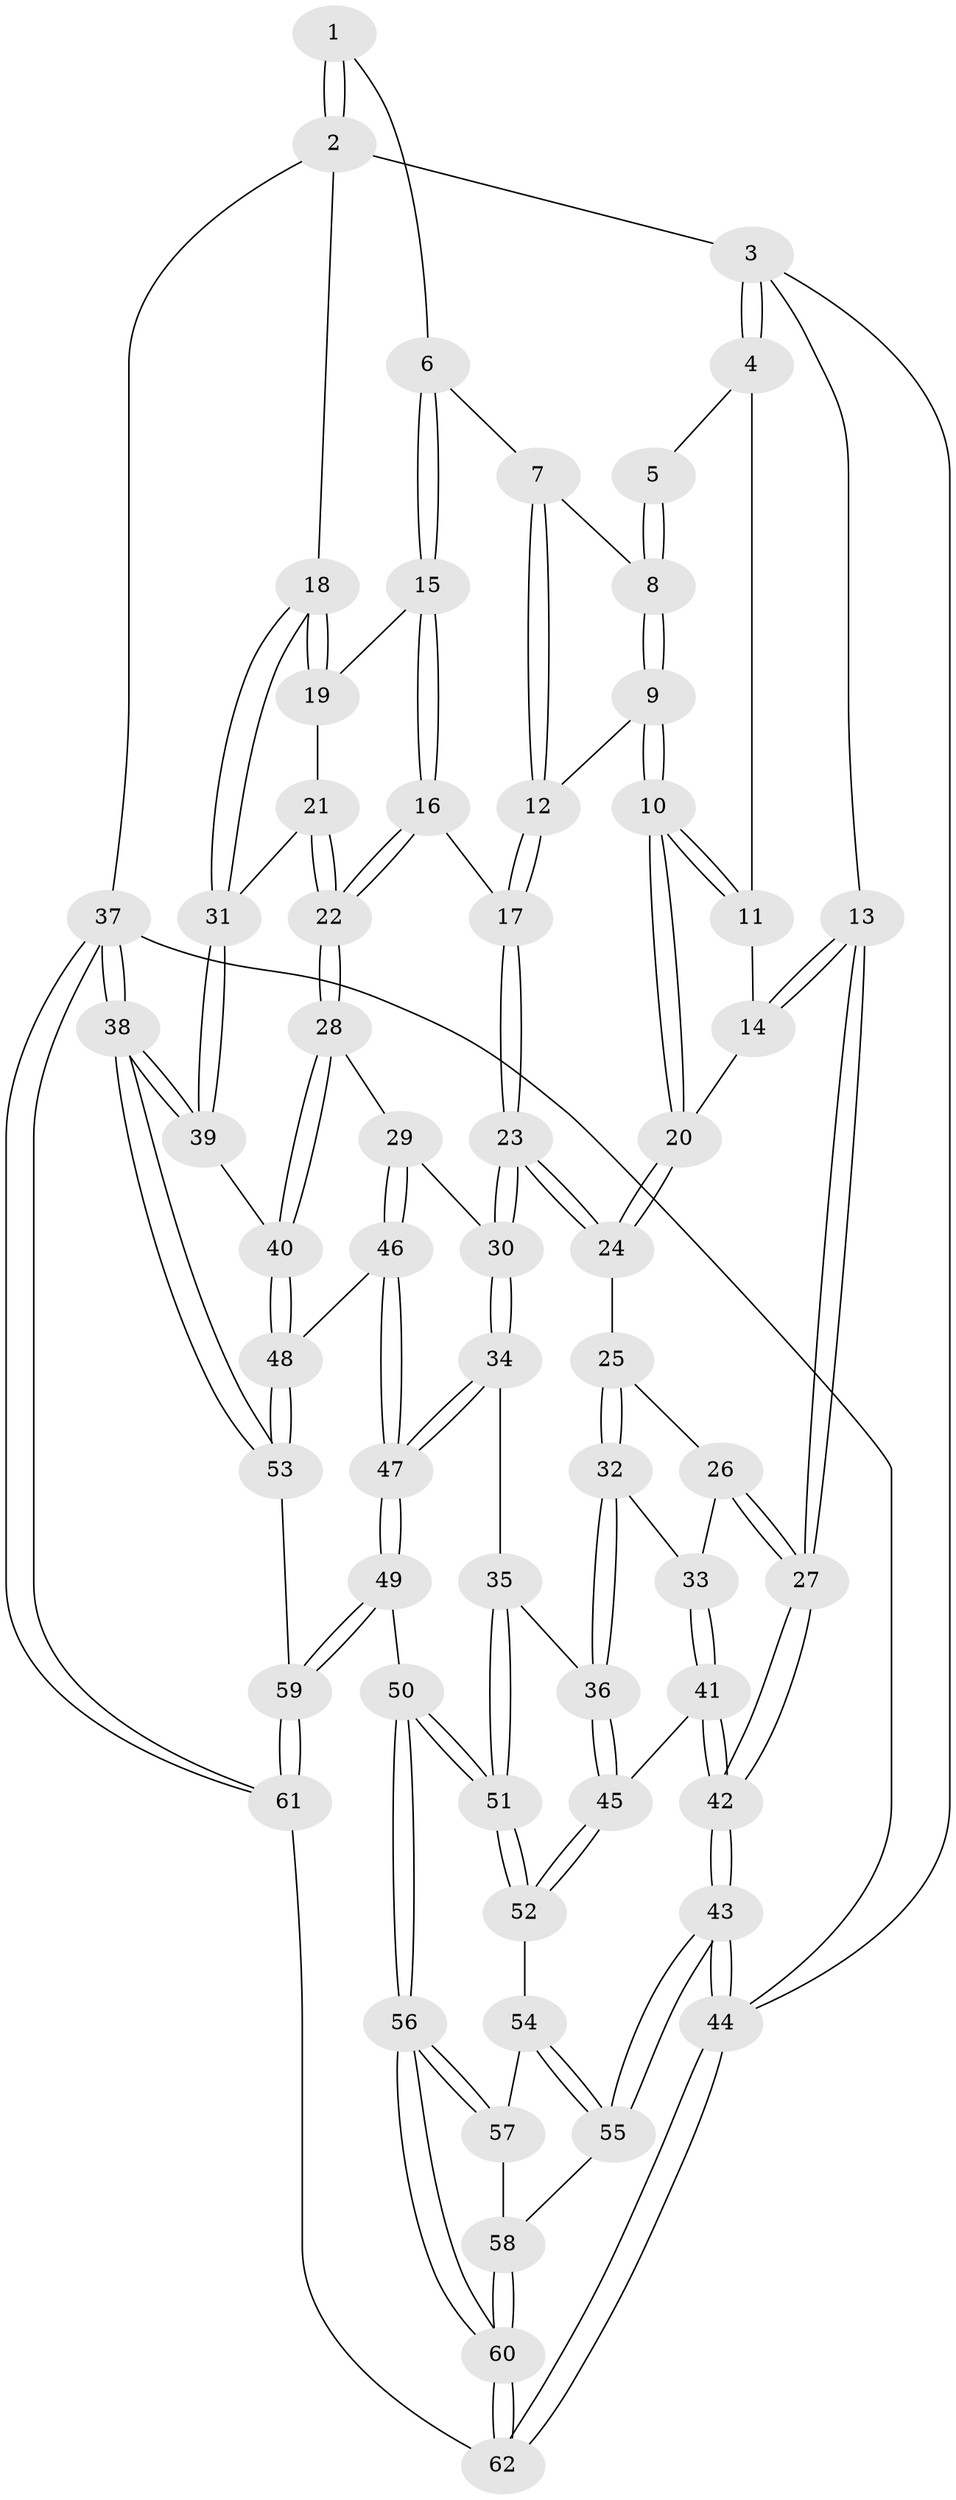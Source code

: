 // coarse degree distribution, {4: 0.2571428571428571, 5: 0.5428571428571428, 2: 0.02857142857142857, 3: 0.14285714285714285, 6: 0.02857142857142857}
// Generated by graph-tools (version 1.1) at 2025/24/03/03/25 07:24:38]
// undirected, 62 vertices, 152 edges
graph export_dot {
graph [start="1"]
  node [color=gray90,style=filled];
  1 [pos="+0.7278336222130688+0"];
  2 [pos="+1+0"];
  3 [pos="+0+0"];
  4 [pos="+0.2810486631205082+0"];
  5 [pos="+0.41228844732615333+0"];
  6 [pos="+0.6191479588483708+0.05812045267871951"];
  7 [pos="+0.5795787275418177+0.06795201587353332"];
  8 [pos="+0.4845320895203919+0.03599896553675553"];
  9 [pos="+0.41236015425474265+0.13015081056397787"];
  10 [pos="+0.29058080253598334+0.11116736740850956"];
  11 [pos="+0.2798658788668743+0"];
  12 [pos="+0.47203419923426654+0.1690643742906411"];
  13 [pos="+0+0.027664282906998117"];
  14 [pos="+0.03601364700653587+0.08024966946164208"];
  15 [pos="+0.6615684005344582+0.14970508033637775"];
  16 [pos="+0.6487548860572695+0.19084253235937004"];
  17 [pos="+0.5051204537368871+0.2309065584295833"];
  18 [pos="+1+0"];
  19 [pos="+0.7027919885786558+0.1428789440411003"];
  20 [pos="+0.2641702459894948+0.15318624445621506"];
  21 [pos="+0.8371540199392369+0.26368059175396275"];
  22 [pos="+0.7183172057417734+0.341431708028254"];
  23 [pos="+0.47456538611197896+0.3590089747044849"];
  24 [pos="+0.2392941468216958+0.25239243076012957"];
  25 [pos="+0.23039324590252078+0.2608766404034225"];
  26 [pos="+0.00963087858957441+0.2591367732527217"];
  27 [pos="+0+0.20287275354647938"];
  28 [pos="+0.6990658887228314+0.3942428140504393"];
  29 [pos="+0.6371152271626319+0.399050295923536"];
  30 [pos="+0.4809727558876176+0.3735172857288"];
  31 [pos="+1+0.14664027798650103"];
  32 [pos="+0.21788637766804805+0.3697919909039395"];
  33 [pos="+0.09342345169134203+0.42089709537663417"];
  34 [pos="+0.4697294438820537+0.39640330002098173"];
  35 [pos="+0.31632916915197823+0.4909940060576201"];
  36 [pos="+0.25275339829858795+0.478022203352899"];
  37 [pos="+1+1"];
  38 [pos="+1+1"];
  39 [pos="+1+0.39943633027777026"];
  40 [pos="+0.7684896087622911+0.4993183953810643"];
  41 [pos="+0.050560723580498075+0.4930770352385623"];
  42 [pos="+0+0.5546806053566736"];
  43 [pos="+0+0.7250634834855013"];
  44 [pos="+0+1"];
  45 [pos="+0.19052280643588224+0.5484506963345162"];
  46 [pos="+0.5214328279628019+0.6667057938084562"];
  47 [pos="+0.5054440464905278+0.6716719632530948"];
  48 [pos="+0.757302194034611+0.6395683620289778"];
  49 [pos="+0.4935248044352266+0.6824229982727025"];
  50 [pos="+0.4397921122483818+0.7093874446319052"];
  51 [pos="+0.42038818793963373+0.6825000420634488"];
  52 [pos="+0.19031494216450423+0.5558349450128034"];
  53 [pos="+0.8230516211765175+0.7175998669361112"];
  54 [pos="+0.16531594575896438+0.666519419096582"];
  55 [pos="+0+0.7257884840375934"];
  56 [pos="+0.3561678439113663+0.8239239052728775"];
  57 [pos="+0.2116524430047894+0.7160380411882846"];
  58 [pos="+0.07666512956693125+0.8261415920309313"];
  59 [pos="+0.6353677997781364+0.8424188413141686"];
  60 [pos="+0.3378709010233103+1"];
  61 [pos="+0.6041701468381288+1"];
  62 [pos="+0.3393191718958187+1"];
  1 -- 2;
  1 -- 2;
  1 -- 6;
  2 -- 3;
  2 -- 18;
  2 -- 37;
  3 -- 4;
  3 -- 4;
  3 -- 13;
  3 -- 44;
  4 -- 5;
  4 -- 11;
  5 -- 8;
  5 -- 8;
  6 -- 7;
  6 -- 15;
  6 -- 15;
  7 -- 8;
  7 -- 12;
  7 -- 12;
  8 -- 9;
  8 -- 9;
  9 -- 10;
  9 -- 10;
  9 -- 12;
  10 -- 11;
  10 -- 11;
  10 -- 20;
  10 -- 20;
  11 -- 14;
  12 -- 17;
  12 -- 17;
  13 -- 14;
  13 -- 14;
  13 -- 27;
  13 -- 27;
  14 -- 20;
  15 -- 16;
  15 -- 16;
  15 -- 19;
  16 -- 17;
  16 -- 22;
  16 -- 22;
  17 -- 23;
  17 -- 23;
  18 -- 19;
  18 -- 19;
  18 -- 31;
  18 -- 31;
  19 -- 21;
  20 -- 24;
  20 -- 24;
  21 -- 22;
  21 -- 22;
  21 -- 31;
  22 -- 28;
  22 -- 28;
  23 -- 24;
  23 -- 24;
  23 -- 30;
  23 -- 30;
  24 -- 25;
  25 -- 26;
  25 -- 32;
  25 -- 32;
  26 -- 27;
  26 -- 27;
  26 -- 33;
  27 -- 42;
  27 -- 42;
  28 -- 29;
  28 -- 40;
  28 -- 40;
  29 -- 30;
  29 -- 46;
  29 -- 46;
  30 -- 34;
  30 -- 34;
  31 -- 39;
  31 -- 39;
  32 -- 33;
  32 -- 36;
  32 -- 36;
  33 -- 41;
  33 -- 41;
  34 -- 35;
  34 -- 47;
  34 -- 47;
  35 -- 36;
  35 -- 51;
  35 -- 51;
  36 -- 45;
  36 -- 45;
  37 -- 38;
  37 -- 38;
  37 -- 61;
  37 -- 61;
  37 -- 44;
  38 -- 39;
  38 -- 39;
  38 -- 53;
  38 -- 53;
  39 -- 40;
  40 -- 48;
  40 -- 48;
  41 -- 42;
  41 -- 42;
  41 -- 45;
  42 -- 43;
  42 -- 43;
  43 -- 44;
  43 -- 44;
  43 -- 55;
  43 -- 55;
  44 -- 62;
  44 -- 62;
  45 -- 52;
  45 -- 52;
  46 -- 47;
  46 -- 47;
  46 -- 48;
  47 -- 49;
  47 -- 49;
  48 -- 53;
  48 -- 53;
  49 -- 50;
  49 -- 59;
  49 -- 59;
  50 -- 51;
  50 -- 51;
  50 -- 56;
  50 -- 56;
  51 -- 52;
  51 -- 52;
  52 -- 54;
  53 -- 59;
  54 -- 55;
  54 -- 55;
  54 -- 57;
  55 -- 58;
  56 -- 57;
  56 -- 57;
  56 -- 60;
  56 -- 60;
  57 -- 58;
  58 -- 60;
  58 -- 60;
  59 -- 61;
  59 -- 61;
  60 -- 62;
  60 -- 62;
  61 -- 62;
}
